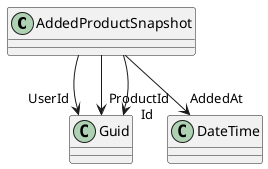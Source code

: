 @startuml
class AddedProductSnapshot {
}
AddedProductSnapshot --> "UserId" Guid
AddedProductSnapshot --> "ProductId" Guid
AddedProductSnapshot --> "Id" Guid
AddedProductSnapshot --> "AddedAt" DateTime
@enduml
